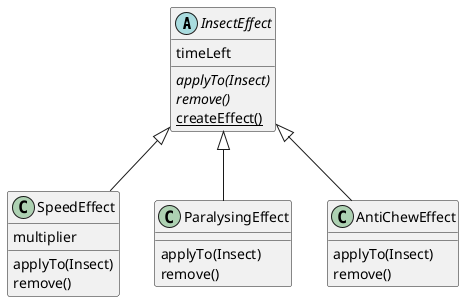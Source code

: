 @startuml InsectEffect/classes

abstract InsectEffect {
    timeLeft
    {abstract} applyTo(Insect)
    {abstract} remove()
    {static} createEffect()
}

class SpeedEffect {
    multiplier
    applyTo(Insect)
    remove()
}
class ParalysingEffect{
    applyTo(Insect)
    remove()
}
class AntiChewEffect{
    applyTo(Insect)
    remove()
}


InsectEffect <|-- SpeedEffect
InsectEffect <|-- ParalysingEffect
InsectEffect <|-- AntiChewEffect